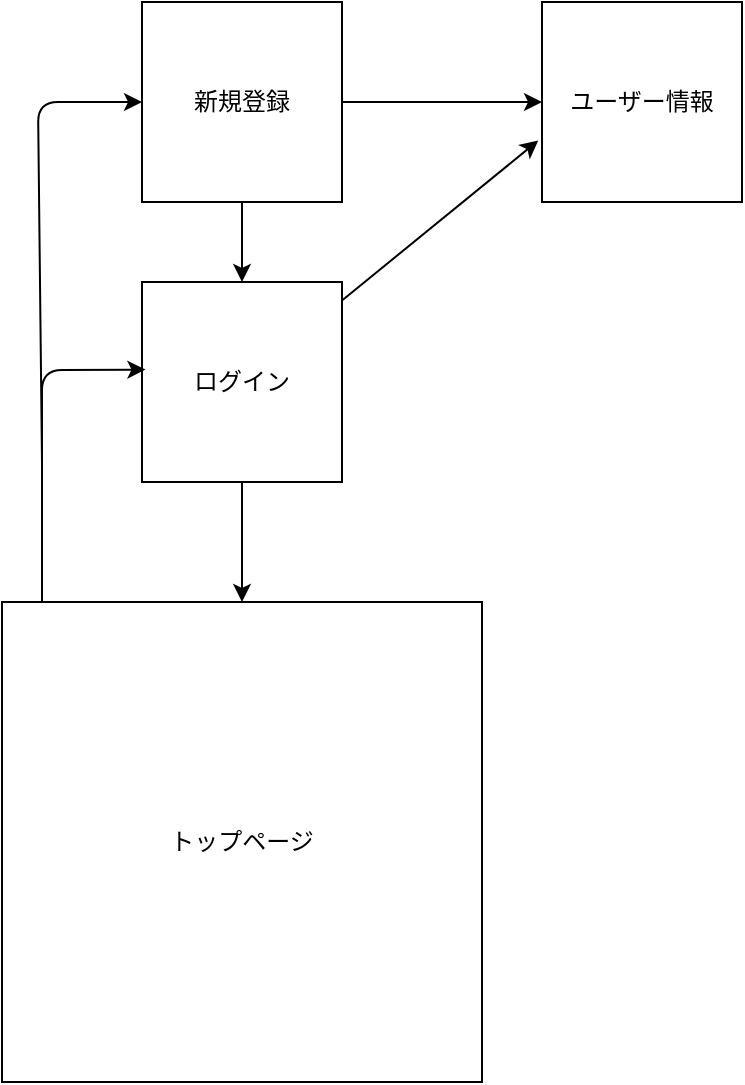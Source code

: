 <mxfile>
    <diagram id="v8sV6zzC4SFMOK3mq4yO" name="ページ1">
        <mxGraphModel dx="1129" dy="1282" grid="1" gridSize="10" guides="1" tooltips="1" connect="1" arrows="1" fold="1" page="1" pageScale="1" pageWidth="827" pageHeight="1169" math="0" shadow="0">
            <root>
                <mxCell id="0"/>
                <mxCell id="1" parent="0"/>
                <mxCell id="22" value="トップページ" style="whiteSpace=wrap;html=1;aspect=fixed;" vertex="1" parent="1">
                    <mxGeometry x="280" y="320" width="240" height="240" as="geometry"/>
                </mxCell>
                <mxCell id="26" style="edgeStyle=none;html=1;entryX=0.5;entryY=0;entryDx=0;entryDy=0;" edge="1" parent="1" source="23" target="22">
                    <mxGeometry relative="1" as="geometry"/>
                </mxCell>
                <mxCell id="23" value="ログイン" style="whiteSpace=wrap;html=1;aspect=fixed;" vertex="1" parent="1">
                    <mxGeometry x="350" y="160" width="100" height="100" as="geometry"/>
                </mxCell>
                <mxCell id="25" style="edgeStyle=none;html=1;" edge="1" parent="1" source="24" target="23">
                    <mxGeometry relative="1" as="geometry"/>
                </mxCell>
                <mxCell id="29" style="edgeStyle=none;html=1;" edge="1" parent="1" source="24">
                    <mxGeometry relative="1" as="geometry">
                        <mxPoint x="550" y="70" as="targetPoint"/>
                    </mxGeometry>
                </mxCell>
                <mxCell id="24" value="新規登録" style="whiteSpace=wrap;html=1;aspect=fixed;" vertex="1" parent="1">
                    <mxGeometry x="350" y="20" width="100" height="100" as="geometry"/>
                </mxCell>
                <mxCell id="27" value="ユーザー情報" style="whiteSpace=wrap;html=1;aspect=fixed;" vertex="1" parent="1">
                    <mxGeometry x="550" y="20" width="100" height="100" as="geometry"/>
                </mxCell>
                <mxCell id="28" style="edgeStyle=none;html=1;entryX=-0.019;entryY=0.693;entryDx=0;entryDy=0;entryPerimeter=0;" edge="1" parent="1" source="23" target="27">
                    <mxGeometry relative="1" as="geometry"/>
                </mxCell>
                <mxCell id="31" value="" style="endArrow=classic;html=1;entryX=0.017;entryY=0.438;entryDx=0;entryDy=0;entryPerimeter=0;" edge="1" parent="1" target="23">
                    <mxGeometry width="50" height="50" relative="1" as="geometry">
                        <mxPoint x="300" y="320" as="sourcePoint"/>
                        <mxPoint x="350" y="270" as="targetPoint"/>
                        <Array as="points">
                            <mxPoint x="300" y="204"/>
                        </Array>
                    </mxGeometry>
                </mxCell>
                <mxCell id="32" value="" style="endArrow=classic;html=1;entryX=0.017;entryY=0.438;entryDx=0;entryDy=0;entryPerimeter=0;" edge="1" parent="1">
                    <mxGeometry width="50" height="50" relative="1" as="geometry">
                        <mxPoint x="300" y="250" as="sourcePoint"/>
                        <mxPoint x="350" y="70" as="targetPoint"/>
                        <Array as="points">
                            <mxPoint x="298" y="70"/>
                        </Array>
                    </mxGeometry>
                </mxCell>
            </root>
        </mxGraphModel>
    </diagram>
</mxfile>